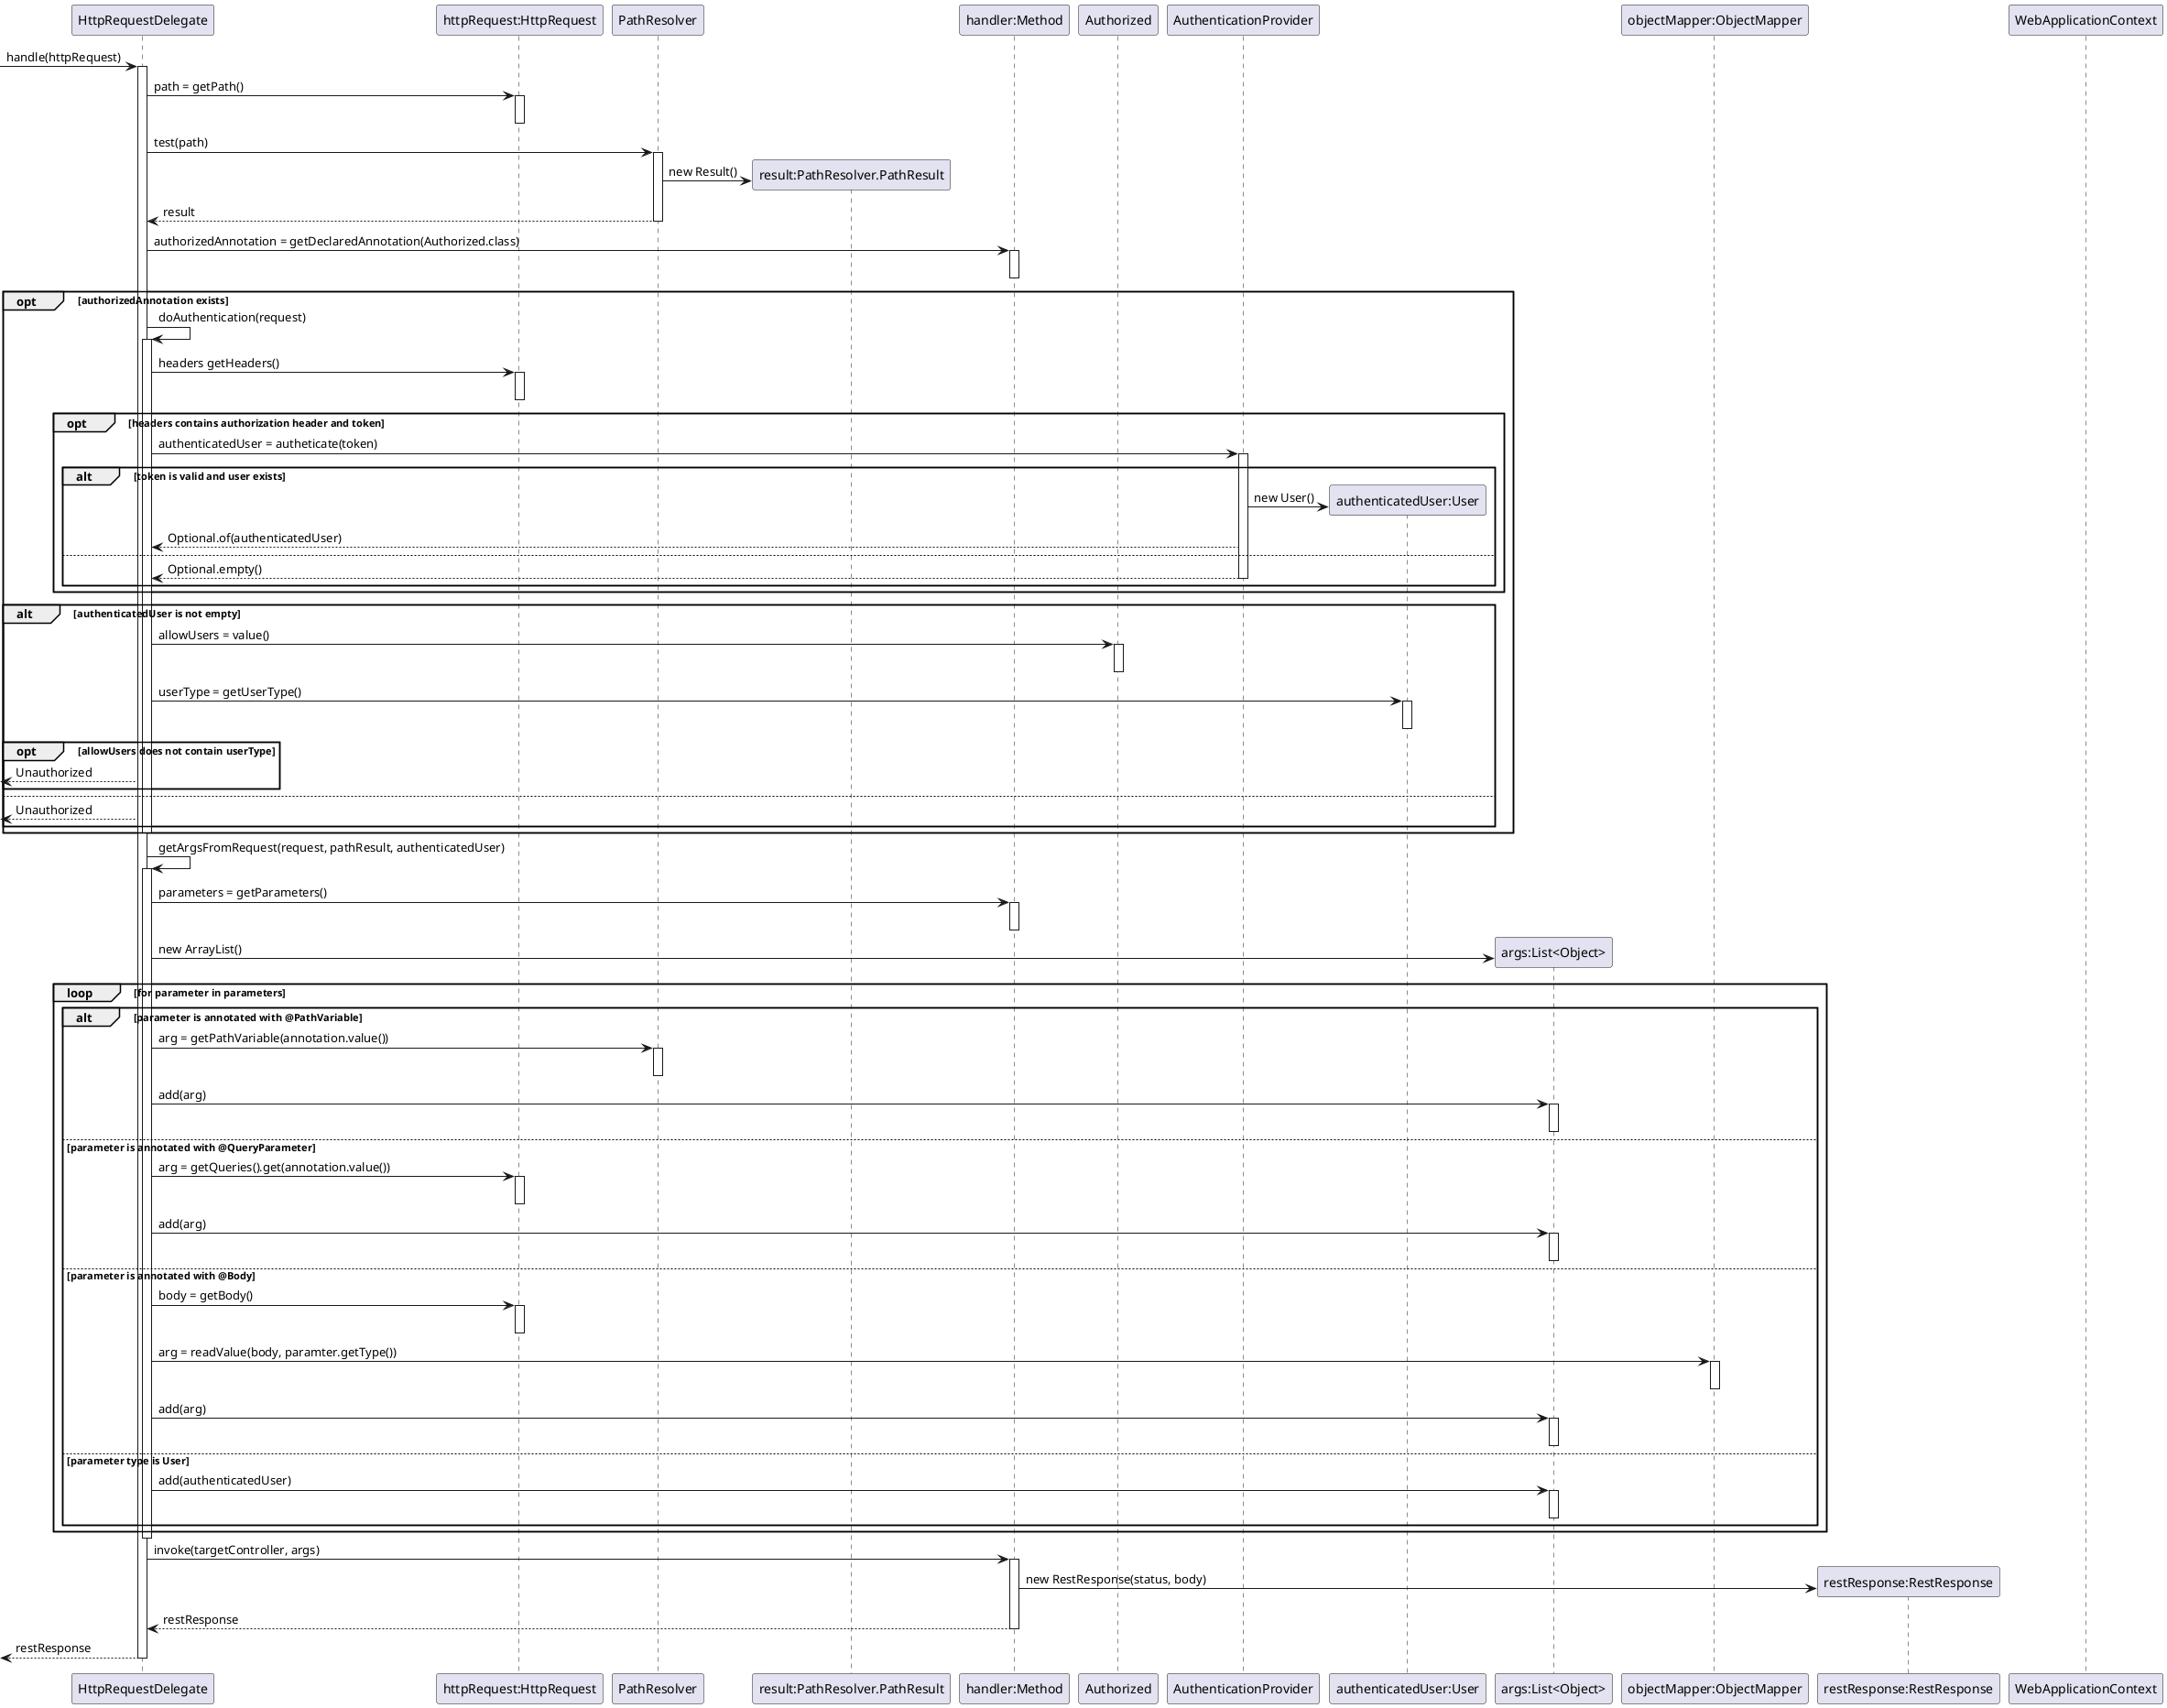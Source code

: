 @startuml front controller

participant "HttpRequestDelegate" as delegate
participant "httpRequest:HttpRequest" as req
participant "PathResolver" as pathRes
participant "result:PathResolver.PathResult" as result
participant "handler:Method" as handler
participant "Authorized" as auth
participant "AuthenticationProvider" as authProv
participant "authenticatedUser:User" as user
participant "args:List<Object>" as args
participant "objectMapper:ObjectMapper" as objmap
participant "restResponse:RestResponse" as restres
participant "WebApplicationContext" as webCtx

[-> delegate: handle(httpRequest)
activate delegate
delegate -> req: path = getPath()
activate req
deactivate req
delegate -> pathRes: test(path)
activate pathRes
pathRes -> result **: new Result()
pathRes --> delegate: result
deactivate pathRes
delegate -> handler: authorizedAnnotation = getDeclaredAnnotation(Authorized.class)
activate handler
deactivate handler
opt authorizedAnnotation exists
  delegate -> delegate: doAuthentication(request)
  activate delegate
  delegate -> req: headers getHeaders()
  activate req
  deactivate req
  opt headers contains authorization header and token
    delegate -> authProv: authenticatedUser = autheticate(token)
    activate authProv
    alt token is valid and user exists
      authProv -> user **: new User()
      authProv --> delegate: Optional.of(authenticatedUser)
    else
      authProv --> delegate: Optional.empty()
      deactivate authProv
    end
  end
  alt authenticatedUser is not empty
    delegate -> auth: allowUsers = value()
    activate auth
    deactivate auth
    delegate -> user: userType = getUserType()
    activate user
    deactivate user
    opt allowUsers does not contain userType
      [<-- delegate: Unauthorized
    end
  else
    [<-- delegate: Unauthorized
  end
  deactivate delegate
end
delegate -> delegate: getArgsFromRequest(request, pathResult, authenticatedUser)
activate delegate
delegate -> handler: parameters = getParameters()
activate handler
deactivate handler
delegate -> args **: new ArrayList()
loop for parameter in parameters
  alt parameter is annotated with @PathVariable
    delegate -> pathRes: arg = getPathVariable(annotation.value())
    activate pathRes
    deactivate pathRes
    delegate -> args: add(arg)
    activate args
    deactivate args
  else parameter is annotated with @QueryParameter
    delegate -> req: arg = getQueries().get(annotation.value())
    activate req
    deactivate req
    delegate -> args: add(arg)
    activate args
    deactivate args
  else parameter is annotated with @Body
    delegate -> req: body = getBody()
    activate req
    deactivate req
    delegate -> objmap: arg = readValue(body, paramter.getType())
    activate objmap
    deactivate objmap
    delegate -> args: add(arg)
    activate args
    deactivate args
  else parameter type is User
    delegate -> args: add(authenticatedUser)
    activate args
    deactivate args
  end
end
deactivate delegate
delegate -> handler: invoke(targetController, args)
activate handler
handler -> restres **: new RestResponse(status, body)
handler --> delegate: restResponse
deactivate handler
[<-- delegate: restResponse
deactivate delegate
@enduml